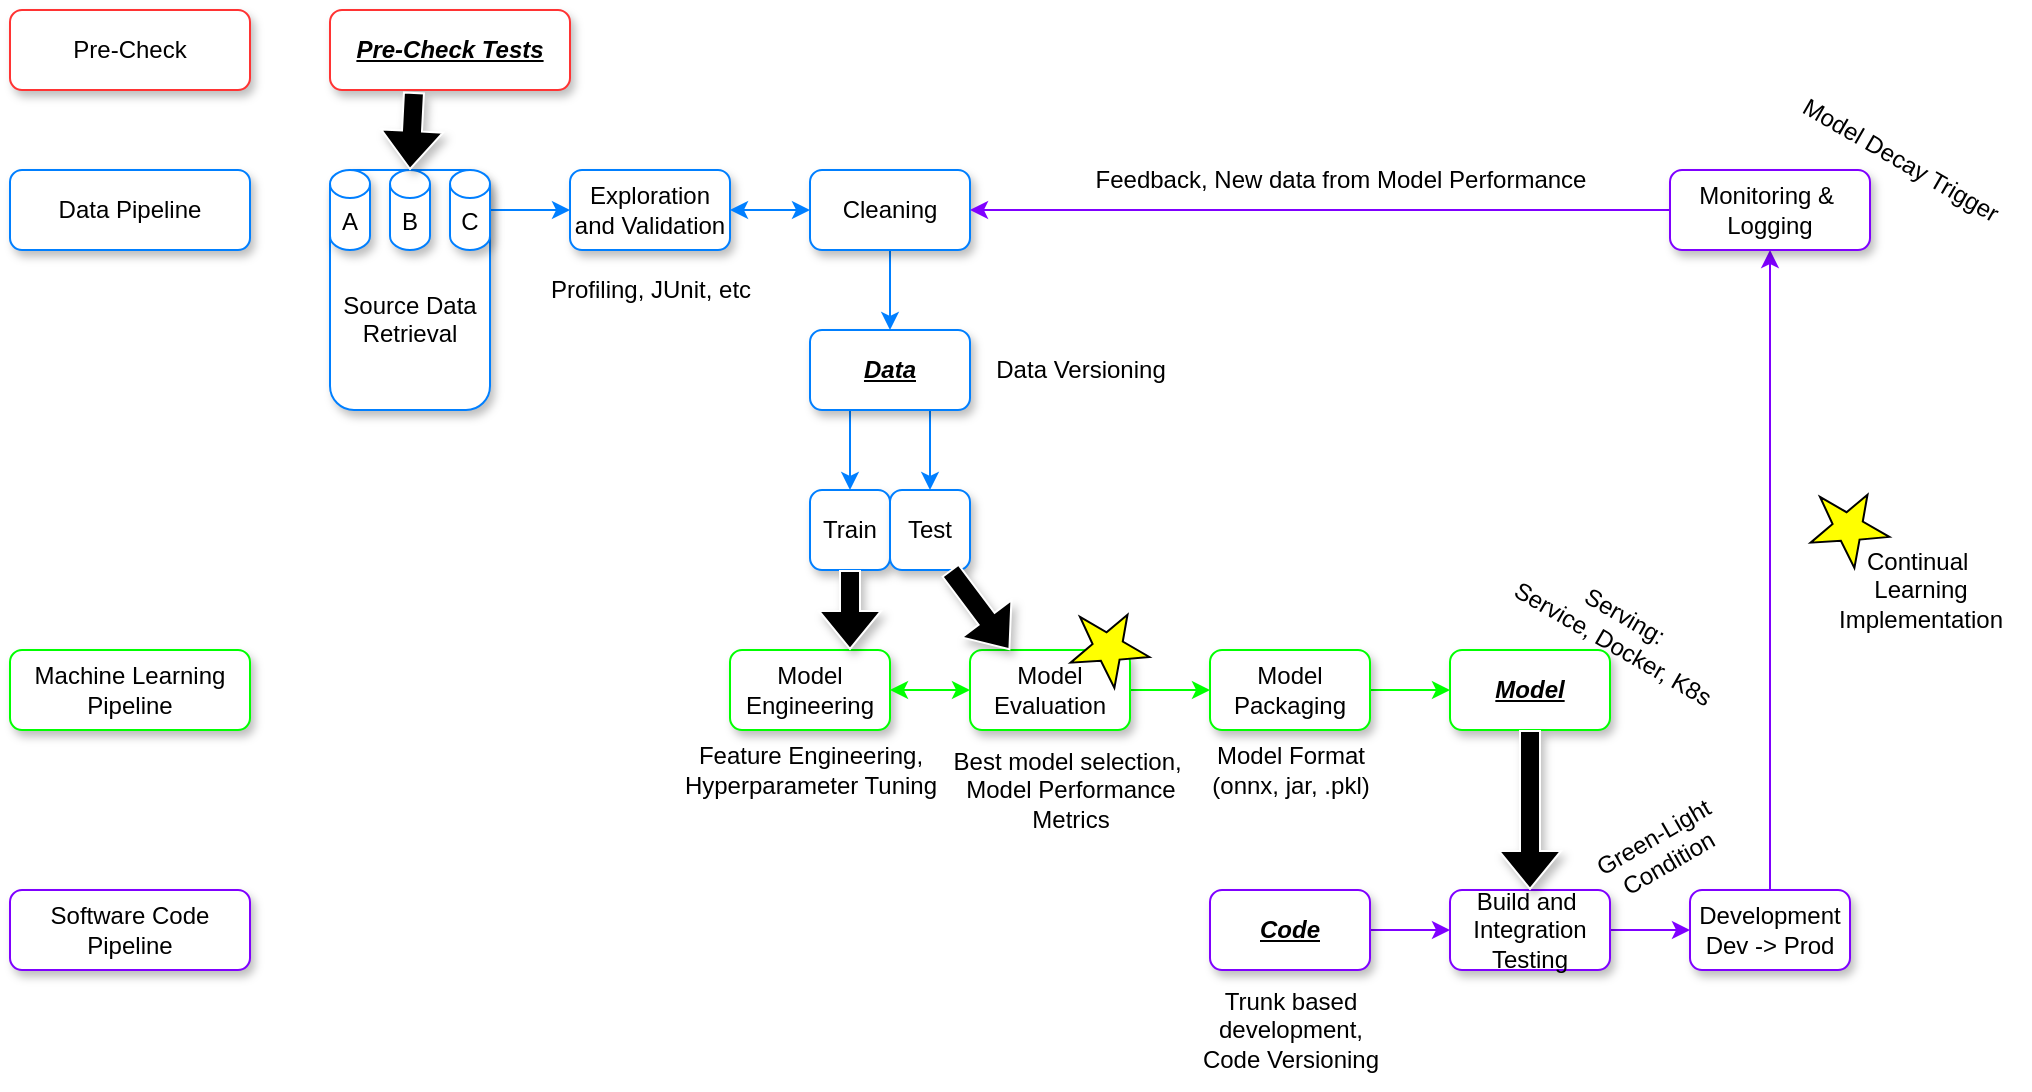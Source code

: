 <mxfile version="21.1.2" type="device">
  <diagram name="Page-1" id="hPfhJVtlcUufmfUWaE97">
    <mxGraphModel dx="1674" dy="783" grid="1" gridSize="10" guides="1" tooltips="1" connect="1" arrows="1" fold="1" page="1" pageScale="1" pageWidth="850" pageHeight="1100" math="0" shadow="0">
      <root>
        <mxCell id="0" />
        <mxCell id="1" parent="0" />
        <mxCell id="swwnav04d4cYkIsxWhCg-1" value="Pre-Check" style="rounded=1;whiteSpace=wrap;html=1;shadow=1;strokeColor=#FF3333;" vertex="1" parent="1">
          <mxGeometry x="40" y="40" width="120" height="40" as="geometry" />
        </mxCell>
        <mxCell id="swwnav04d4cYkIsxWhCg-3" value="Software Code Pipeline" style="rounded=1;whiteSpace=wrap;html=1;shadow=1;strokeColor=#7F00FF;" vertex="1" parent="1">
          <mxGeometry x="40" y="480" width="120" height="40" as="geometry" />
        </mxCell>
        <mxCell id="swwnav04d4cYkIsxWhCg-4" value="Machine Learning Pipeline" style="rounded=1;whiteSpace=wrap;html=1;shadow=1;strokeColor=#00FF00;" vertex="1" parent="1">
          <mxGeometry x="40" y="360" width="120" height="40" as="geometry" />
        </mxCell>
        <mxCell id="swwnav04d4cYkIsxWhCg-5" value="Data Pipeline" style="rounded=1;whiteSpace=wrap;html=1;shadow=1;strokeColor=#007FFF;" vertex="1" parent="1">
          <mxGeometry x="40" y="120" width="120" height="40" as="geometry" />
        </mxCell>
        <mxCell id="swwnav04d4cYkIsxWhCg-6" value="&lt;b&gt;&lt;u&gt;&lt;i&gt;Pre-Check Tests&lt;/i&gt;&lt;/u&gt;&lt;/b&gt;" style="rounded=1;whiteSpace=wrap;html=1;shadow=1;strokeColor=#FF3333;" vertex="1" parent="1">
          <mxGeometry x="200" y="40" width="120" height="40" as="geometry" />
        </mxCell>
        <mxCell id="swwnav04d4cYkIsxWhCg-7" value="&lt;br&gt;&lt;br&gt;Source Data Retrieval" style="rounded=1;whiteSpace=wrap;html=1;shadow=1;strokeColor=#007FFF;" vertex="1" parent="1">
          <mxGeometry x="200" y="120" width="80" height="120" as="geometry" />
        </mxCell>
        <mxCell id="swwnav04d4cYkIsxWhCg-8" value="A" style="shape=cylinder3;whiteSpace=wrap;html=1;boundedLbl=1;backgroundOutline=1;size=7;shadow=1;strokeColor=#007FFF;" vertex="1" parent="1">
          <mxGeometry x="200" y="120" width="20" height="40" as="geometry" />
        </mxCell>
        <mxCell id="swwnav04d4cYkIsxWhCg-12" value="B" style="shape=cylinder3;whiteSpace=wrap;html=1;boundedLbl=1;backgroundOutline=1;size=7;shadow=1;strokeColor=#007FFF;" vertex="1" parent="1">
          <mxGeometry x="230" y="120" width="20" height="40" as="geometry" />
        </mxCell>
        <mxCell id="swwnav04d4cYkIsxWhCg-40" style="edgeStyle=orthogonalEdgeStyle;rounded=0;orthogonalLoop=1;jettySize=auto;html=1;exitX=1;exitY=0.5;exitDx=0;exitDy=0;exitPerimeter=0;entryX=0;entryY=0.5;entryDx=0;entryDy=0;strokeColor=#007FFF;" edge="1" parent="1" source="swwnav04d4cYkIsxWhCg-13" target="swwnav04d4cYkIsxWhCg-15">
          <mxGeometry relative="1" as="geometry" />
        </mxCell>
        <mxCell id="swwnav04d4cYkIsxWhCg-13" value="C" style="shape=cylinder3;whiteSpace=wrap;html=1;boundedLbl=1;backgroundOutline=1;size=7;shadow=1;strokeColor=#007FFF;" vertex="1" parent="1">
          <mxGeometry x="260" y="120" width="20" height="40" as="geometry" />
        </mxCell>
        <mxCell id="swwnav04d4cYkIsxWhCg-15" value="Exploration and Validation" style="rounded=1;whiteSpace=wrap;html=1;shadow=1;strokeColor=#007FFF;" vertex="1" parent="1">
          <mxGeometry x="320" y="120" width="80" height="40" as="geometry" />
        </mxCell>
        <mxCell id="swwnav04d4cYkIsxWhCg-43" style="edgeStyle=orthogonalEdgeStyle;rounded=0;orthogonalLoop=1;jettySize=auto;html=1;exitX=0.5;exitY=1;exitDx=0;exitDy=0;entryX=0.5;entryY=0;entryDx=0;entryDy=0;strokeColor=#007FFF;" edge="1" parent="1" source="swwnav04d4cYkIsxWhCg-16" target="swwnav04d4cYkIsxWhCg-17">
          <mxGeometry relative="1" as="geometry" />
        </mxCell>
        <mxCell id="swwnav04d4cYkIsxWhCg-16" value="Cleaning" style="rounded=1;whiteSpace=wrap;html=1;shadow=1;strokeColor=#007FFF;" vertex="1" parent="1">
          <mxGeometry x="440" y="120" width="80" height="40" as="geometry" />
        </mxCell>
        <mxCell id="swwnav04d4cYkIsxWhCg-44" style="edgeStyle=orthogonalEdgeStyle;rounded=0;orthogonalLoop=1;jettySize=auto;html=1;exitX=0.25;exitY=1;exitDx=0;exitDy=0;entryX=0.5;entryY=0;entryDx=0;entryDy=0;strokeColor=#007FFF;" edge="1" parent="1" source="swwnav04d4cYkIsxWhCg-17" target="swwnav04d4cYkIsxWhCg-19">
          <mxGeometry relative="1" as="geometry" />
        </mxCell>
        <mxCell id="swwnav04d4cYkIsxWhCg-45" style="edgeStyle=orthogonalEdgeStyle;rounded=0;orthogonalLoop=1;jettySize=auto;html=1;exitX=0.75;exitY=1;exitDx=0;exitDy=0;entryX=0.5;entryY=0;entryDx=0;entryDy=0;strokeColor=#007FFF;" edge="1" parent="1" source="swwnav04d4cYkIsxWhCg-17" target="swwnav04d4cYkIsxWhCg-20">
          <mxGeometry relative="1" as="geometry" />
        </mxCell>
        <mxCell id="swwnav04d4cYkIsxWhCg-17" value="&lt;b&gt;&lt;u&gt;&lt;i&gt;Data&lt;/i&gt;&lt;/u&gt;&lt;/b&gt;" style="rounded=1;whiteSpace=wrap;html=1;shadow=1;strokeColor=#007FFF;" vertex="1" parent="1">
          <mxGeometry x="440" y="200" width="80" height="40" as="geometry" />
        </mxCell>
        <mxCell id="swwnav04d4cYkIsxWhCg-19" value="Train" style="rounded=1;whiteSpace=wrap;html=1;shadow=1;strokeColor=#007FFF;" vertex="1" parent="1">
          <mxGeometry x="440" y="280" width="40" height="40" as="geometry" />
        </mxCell>
        <mxCell id="swwnav04d4cYkIsxWhCg-20" value="Test" style="rounded=1;whiteSpace=wrap;html=1;shadow=1;strokeColor=#007FFF;" vertex="1" parent="1">
          <mxGeometry x="480" y="280" width="40" height="40" as="geometry" />
        </mxCell>
        <mxCell id="swwnav04d4cYkIsxWhCg-21" value="Model Engineering" style="rounded=1;whiteSpace=wrap;html=1;shadow=1;strokeColor=#00FF00;" vertex="1" parent="1">
          <mxGeometry x="400" y="360" width="80" height="40" as="geometry" />
        </mxCell>
        <mxCell id="swwnav04d4cYkIsxWhCg-22" value="Feature Engineering, &lt;br&gt;Hyperparameter Tuning" style="text;html=1;align=center;verticalAlign=middle;resizable=0;points=[];autosize=1;strokeColor=none;fillColor=none;shadow=1;" vertex="1" parent="1">
          <mxGeometry x="365" y="400" width="150" height="40" as="geometry" />
        </mxCell>
        <mxCell id="swwnav04d4cYkIsxWhCg-50" style="edgeStyle=orthogonalEdgeStyle;rounded=0;orthogonalLoop=1;jettySize=auto;html=1;exitX=1;exitY=0.5;exitDx=0;exitDy=0;entryX=0;entryY=0.5;entryDx=0;entryDy=0;strokeColor=#00FF00;" edge="1" parent="1" source="swwnav04d4cYkIsxWhCg-23" target="swwnav04d4cYkIsxWhCg-25">
          <mxGeometry relative="1" as="geometry" />
        </mxCell>
        <mxCell id="swwnav04d4cYkIsxWhCg-23" value="Model Evaluation" style="rounded=1;whiteSpace=wrap;html=1;shadow=1;strokeColor=#00FF00;" vertex="1" parent="1">
          <mxGeometry x="520" y="360" width="80" height="40" as="geometry" />
        </mxCell>
        <mxCell id="swwnav04d4cYkIsxWhCg-24" value="Best model selection,&amp;nbsp;&lt;br&gt;Model Performance &lt;br&gt;Metrics" style="text;html=1;align=center;verticalAlign=middle;resizable=0;points=[];autosize=1;strokeColor=none;fillColor=none;shadow=1;" vertex="1" parent="1">
          <mxGeometry x="500" y="400" width="140" height="60" as="geometry" />
        </mxCell>
        <mxCell id="swwnav04d4cYkIsxWhCg-51" style="edgeStyle=orthogonalEdgeStyle;rounded=0;orthogonalLoop=1;jettySize=auto;html=1;exitX=1;exitY=0.5;exitDx=0;exitDy=0;entryX=0;entryY=0.5;entryDx=0;entryDy=0;strokeColor=#00FF00;" edge="1" parent="1" source="swwnav04d4cYkIsxWhCg-25" target="swwnav04d4cYkIsxWhCg-27">
          <mxGeometry relative="1" as="geometry" />
        </mxCell>
        <mxCell id="swwnav04d4cYkIsxWhCg-25" value="Model Packaging" style="rounded=1;whiteSpace=wrap;html=1;shadow=1;strokeColor=#00FF00;" vertex="1" parent="1">
          <mxGeometry x="640" y="360" width="80" height="40" as="geometry" />
        </mxCell>
        <mxCell id="swwnav04d4cYkIsxWhCg-26" value="Model Format&lt;br&gt;(onnx, jar, .pkl)" style="text;html=1;align=center;verticalAlign=middle;resizable=0;points=[];autosize=1;strokeColor=none;fillColor=none;shadow=1;" vertex="1" parent="1">
          <mxGeometry x="630" y="400" width="100" height="40" as="geometry" />
        </mxCell>
        <mxCell id="swwnav04d4cYkIsxWhCg-27" value="&lt;b&gt;&lt;u&gt;&lt;i&gt;Model&lt;/i&gt;&lt;/u&gt;&lt;/b&gt;" style="rounded=1;whiteSpace=wrap;html=1;shadow=1;strokeColor=#00FF00;" vertex="1" parent="1">
          <mxGeometry x="760" y="360" width="80" height="40" as="geometry" />
        </mxCell>
        <mxCell id="swwnav04d4cYkIsxWhCg-28" value="Serving:&amp;nbsp;&lt;br&gt;Service, Docker, K8s" style="text;html=1;align=center;verticalAlign=middle;resizable=0;points=[];autosize=1;strokeColor=none;fillColor=none;shadow=1;rotation=30;" vertex="1" parent="1">
          <mxGeometry x="780" y="330" width="130" height="40" as="geometry" />
        </mxCell>
        <mxCell id="swwnav04d4cYkIsxWhCg-52" style="edgeStyle=orthogonalEdgeStyle;rounded=0;orthogonalLoop=1;jettySize=auto;html=1;exitX=1;exitY=0.5;exitDx=0;exitDy=0;entryX=0;entryY=0.5;entryDx=0;entryDy=0;strokeColor=#7F00FF;" edge="1" parent="1" source="swwnav04d4cYkIsxWhCg-29" target="swwnav04d4cYkIsxWhCg-30">
          <mxGeometry relative="1" as="geometry" />
        </mxCell>
        <mxCell id="swwnav04d4cYkIsxWhCg-29" value="&lt;b&gt;&lt;u&gt;&lt;i&gt;Code&lt;/i&gt;&lt;/u&gt;&lt;/b&gt;" style="rounded=1;whiteSpace=wrap;html=1;shadow=1;strokeColor=#7F00FF;" vertex="1" parent="1">
          <mxGeometry x="640" y="480" width="80" height="40" as="geometry" />
        </mxCell>
        <mxCell id="swwnav04d4cYkIsxWhCg-54" style="edgeStyle=orthogonalEdgeStyle;rounded=0;orthogonalLoop=1;jettySize=auto;html=1;exitX=1;exitY=0.5;exitDx=0;exitDy=0;entryX=0;entryY=0.5;entryDx=0;entryDy=0;strokeColor=#7F00FF;" edge="1" parent="1" source="swwnav04d4cYkIsxWhCg-30" target="swwnav04d4cYkIsxWhCg-31">
          <mxGeometry relative="1" as="geometry" />
        </mxCell>
        <mxCell id="swwnav04d4cYkIsxWhCg-30" value="Build and&amp;nbsp;&lt;br&gt;Integration Testing" style="rounded=1;whiteSpace=wrap;html=1;shadow=1;strokeColor=#7F00FF;" vertex="1" parent="1">
          <mxGeometry x="760" y="480" width="80" height="40" as="geometry" />
        </mxCell>
        <mxCell id="swwnav04d4cYkIsxWhCg-55" style="edgeStyle=orthogonalEdgeStyle;rounded=0;orthogonalLoop=1;jettySize=auto;html=1;exitX=0.5;exitY=0;exitDx=0;exitDy=0;entryX=0.5;entryY=1;entryDx=0;entryDy=0;strokeColor=#7F00FF;" edge="1" parent="1" source="swwnav04d4cYkIsxWhCg-31" target="swwnav04d4cYkIsxWhCg-32">
          <mxGeometry relative="1" as="geometry" />
        </mxCell>
        <mxCell id="swwnav04d4cYkIsxWhCg-31" value="Development&lt;br&gt;Dev -&amp;gt; Prod" style="rounded=1;whiteSpace=wrap;html=1;shadow=1;strokeColor=#7F00FF;" vertex="1" parent="1">
          <mxGeometry x="880" y="480" width="80" height="40" as="geometry" />
        </mxCell>
        <mxCell id="swwnav04d4cYkIsxWhCg-56" style="edgeStyle=orthogonalEdgeStyle;rounded=0;orthogonalLoop=1;jettySize=auto;html=1;entryX=1;entryY=0.5;entryDx=0;entryDy=0;strokeColor=#7F00FF;" edge="1" parent="1" source="swwnav04d4cYkIsxWhCg-32" target="swwnav04d4cYkIsxWhCg-16">
          <mxGeometry relative="1" as="geometry" />
        </mxCell>
        <mxCell id="swwnav04d4cYkIsxWhCg-32" value="Monitoring &amp;amp;&amp;nbsp;&lt;br&gt;Logging" style="rounded=1;whiteSpace=wrap;html=1;shadow=1;strokeColor=#7F00FF;" vertex="1" parent="1">
          <mxGeometry x="870" y="120" width="100" height="40" as="geometry" />
        </mxCell>
        <mxCell id="swwnav04d4cYkIsxWhCg-33" value="" style="verticalLabelPosition=bottom;verticalAlign=top;html=1;shape=mxgraph.basic.star;rotation=30;fillColor=#FFFF00;" vertex="1" parent="1">
          <mxGeometry x="570" y="340" width="40" height="35" as="geometry" />
        </mxCell>
        <mxCell id="swwnav04d4cYkIsxWhCg-34" value="" style="verticalLabelPosition=bottom;verticalAlign=top;html=1;shape=mxgraph.basic.star;rotation=30;fillColor=#FFFF00;" vertex="1" parent="1">
          <mxGeometry x="940.001" y="279.995" width="40" height="35" as="geometry" />
        </mxCell>
        <mxCell id="swwnav04d4cYkIsxWhCg-35" value="Continual&amp;nbsp;&lt;br&gt;Learning&lt;br&gt;Implementation" style="text;html=1;align=center;verticalAlign=middle;resizable=0;points=[];autosize=1;strokeColor=none;fillColor=none;" vertex="1" parent="1">
          <mxGeometry x="940" y="300" width="110" height="60" as="geometry" />
        </mxCell>
        <mxCell id="swwnav04d4cYkIsxWhCg-39" value="" style="shape=flexArrow;endArrow=classic;html=1;rounded=0;exitX=0.35;exitY=1.025;exitDx=0;exitDy=0;entryX=0.5;entryY=0;entryDx=0;entryDy=0;entryPerimeter=0;exitPerimeter=0;shadow=1;fillColor=#000000;strokeColor=#FFFFFF;" edge="1" parent="1" source="swwnav04d4cYkIsxWhCg-6" target="swwnav04d4cYkIsxWhCg-12">
          <mxGeometry width="50" height="50" relative="1" as="geometry">
            <mxPoint x="235" y="110" as="sourcePoint" />
            <mxPoint x="285" y="60" as="targetPoint" />
          </mxGeometry>
        </mxCell>
        <mxCell id="swwnav04d4cYkIsxWhCg-42" value="" style="endArrow=classic;startArrow=classic;html=1;rounded=0;entryX=0;entryY=0.5;entryDx=0;entryDy=0;exitX=1;exitY=0.5;exitDx=0;exitDy=0;strokeColor=#007FFF;" edge="1" parent="1" source="swwnav04d4cYkIsxWhCg-15" target="swwnav04d4cYkIsxWhCg-16">
          <mxGeometry width="50" height="50" relative="1" as="geometry">
            <mxPoint x="560" y="390" as="sourcePoint" />
            <mxPoint x="610" y="340" as="targetPoint" />
          </mxGeometry>
        </mxCell>
        <mxCell id="swwnav04d4cYkIsxWhCg-46" value="" style="shape=flexArrow;endArrow=classic;html=1;rounded=0;exitX=0.5;exitY=1;exitDx=0;exitDy=0;entryX=0.75;entryY=0;entryDx=0;entryDy=0;shadow=1;fillColor=#000000;strokeColor=#FFFFFF;" edge="1" parent="1" source="swwnav04d4cYkIsxWhCg-19" target="swwnav04d4cYkIsxWhCg-21">
          <mxGeometry width="50" height="50" relative="1" as="geometry">
            <mxPoint x="560" y="390" as="sourcePoint" />
            <mxPoint x="610" y="340" as="targetPoint" />
          </mxGeometry>
        </mxCell>
        <mxCell id="swwnav04d4cYkIsxWhCg-47" value="" style="shape=flexArrow;endArrow=classic;html=1;rounded=0;exitX=0.75;exitY=1;exitDx=0;exitDy=0;entryX=0.25;entryY=0;entryDx=0;entryDy=0;shadow=1;fillColor=#000000;strokeColor=#FFFFFF;" edge="1" parent="1" source="swwnav04d4cYkIsxWhCg-20" target="swwnav04d4cYkIsxWhCg-23">
          <mxGeometry width="50" height="50" relative="1" as="geometry">
            <mxPoint x="560" y="390" as="sourcePoint" />
            <mxPoint x="610" y="340" as="targetPoint" />
          </mxGeometry>
        </mxCell>
        <mxCell id="swwnav04d4cYkIsxWhCg-48" value="" style="shape=flexArrow;endArrow=classic;html=1;rounded=0;entryX=0.5;entryY=0;entryDx=0;entryDy=0;exitX=0.5;exitY=1;exitDx=0;exitDy=0;shadow=1;fillColor=#000000;strokeColor=#FFFFFF;" edge="1" parent="1" source="swwnav04d4cYkIsxWhCg-27" target="swwnav04d4cYkIsxWhCg-30">
          <mxGeometry width="50" height="50" relative="1" as="geometry">
            <mxPoint x="560" y="390" as="sourcePoint" />
            <mxPoint x="610" y="340" as="targetPoint" />
          </mxGeometry>
        </mxCell>
        <mxCell id="swwnav04d4cYkIsxWhCg-49" value="" style="endArrow=classic;startArrow=classic;html=1;rounded=0;exitX=1;exitY=0.5;exitDx=0;exitDy=0;entryX=0;entryY=0.5;entryDx=0;entryDy=0;strokeColor=#00FF00;" edge="1" parent="1" source="swwnav04d4cYkIsxWhCg-21" target="swwnav04d4cYkIsxWhCg-23">
          <mxGeometry width="50" height="50" relative="1" as="geometry">
            <mxPoint x="560" y="390" as="sourcePoint" />
            <mxPoint x="610" y="340" as="targetPoint" />
          </mxGeometry>
        </mxCell>
        <mxCell id="swwnav04d4cYkIsxWhCg-57" value="Trunk based&lt;br&gt;development, &lt;br&gt;Code Versioning" style="text;html=1;align=center;verticalAlign=middle;resizable=0;points=[];autosize=1;strokeColor=none;fillColor=none;" vertex="1" parent="1">
          <mxGeometry x="625" y="520" width="110" height="60" as="geometry" />
        </mxCell>
        <mxCell id="swwnav04d4cYkIsxWhCg-58" value="Green-Light&lt;br&gt;Condition" style="text;html=1;align=center;verticalAlign=middle;resizable=0;points=[];autosize=1;strokeColor=none;fillColor=none;rotation=-30;" vertex="1" parent="1">
          <mxGeometry x="820" y="440" width="90" height="40" as="geometry" />
        </mxCell>
        <mxCell id="swwnav04d4cYkIsxWhCg-59" value="Feedback, New data from Model Performance" style="text;html=1;align=center;verticalAlign=middle;resizable=0;points=[];autosize=1;strokeColor=none;fillColor=none;" vertex="1" parent="1">
          <mxGeometry x="570" y="110" width="270" height="30" as="geometry" />
        </mxCell>
        <mxCell id="swwnav04d4cYkIsxWhCg-60" value="Profiling, JUnit, etc" style="text;html=1;align=center;verticalAlign=middle;resizable=0;points=[];autosize=1;strokeColor=none;fillColor=none;" vertex="1" parent="1">
          <mxGeometry x="300" y="165" width="120" height="30" as="geometry" />
        </mxCell>
        <mxCell id="swwnav04d4cYkIsxWhCg-61" value="Data Versioning" style="text;html=1;align=center;verticalAlign=middle;resizable=0;points=[];autosize=1;strokeColor=none;fillColor=none;" vertex="1" parent="1">
          <mxGeometry x="520" y="205" width="110" height="30" as="geometry" />
        </mxCell>
        <mxCell id="swwnav04d4cYkIsxWhCg-62" value="Model Decay Trigger" style="text;html=1;align=center;verticalAlign=middle;resizable=0;points=[];autosize=1;strokeColor=none;fillColor=none;rotation=30;" vertex="1" parent="1">
          <mxGeometry x="920" y="100" width="130" height="30" as="geometry" />
        </mxCell>
      </root>
    </mxGraphModel>
  </diagram>
</mxfile>
